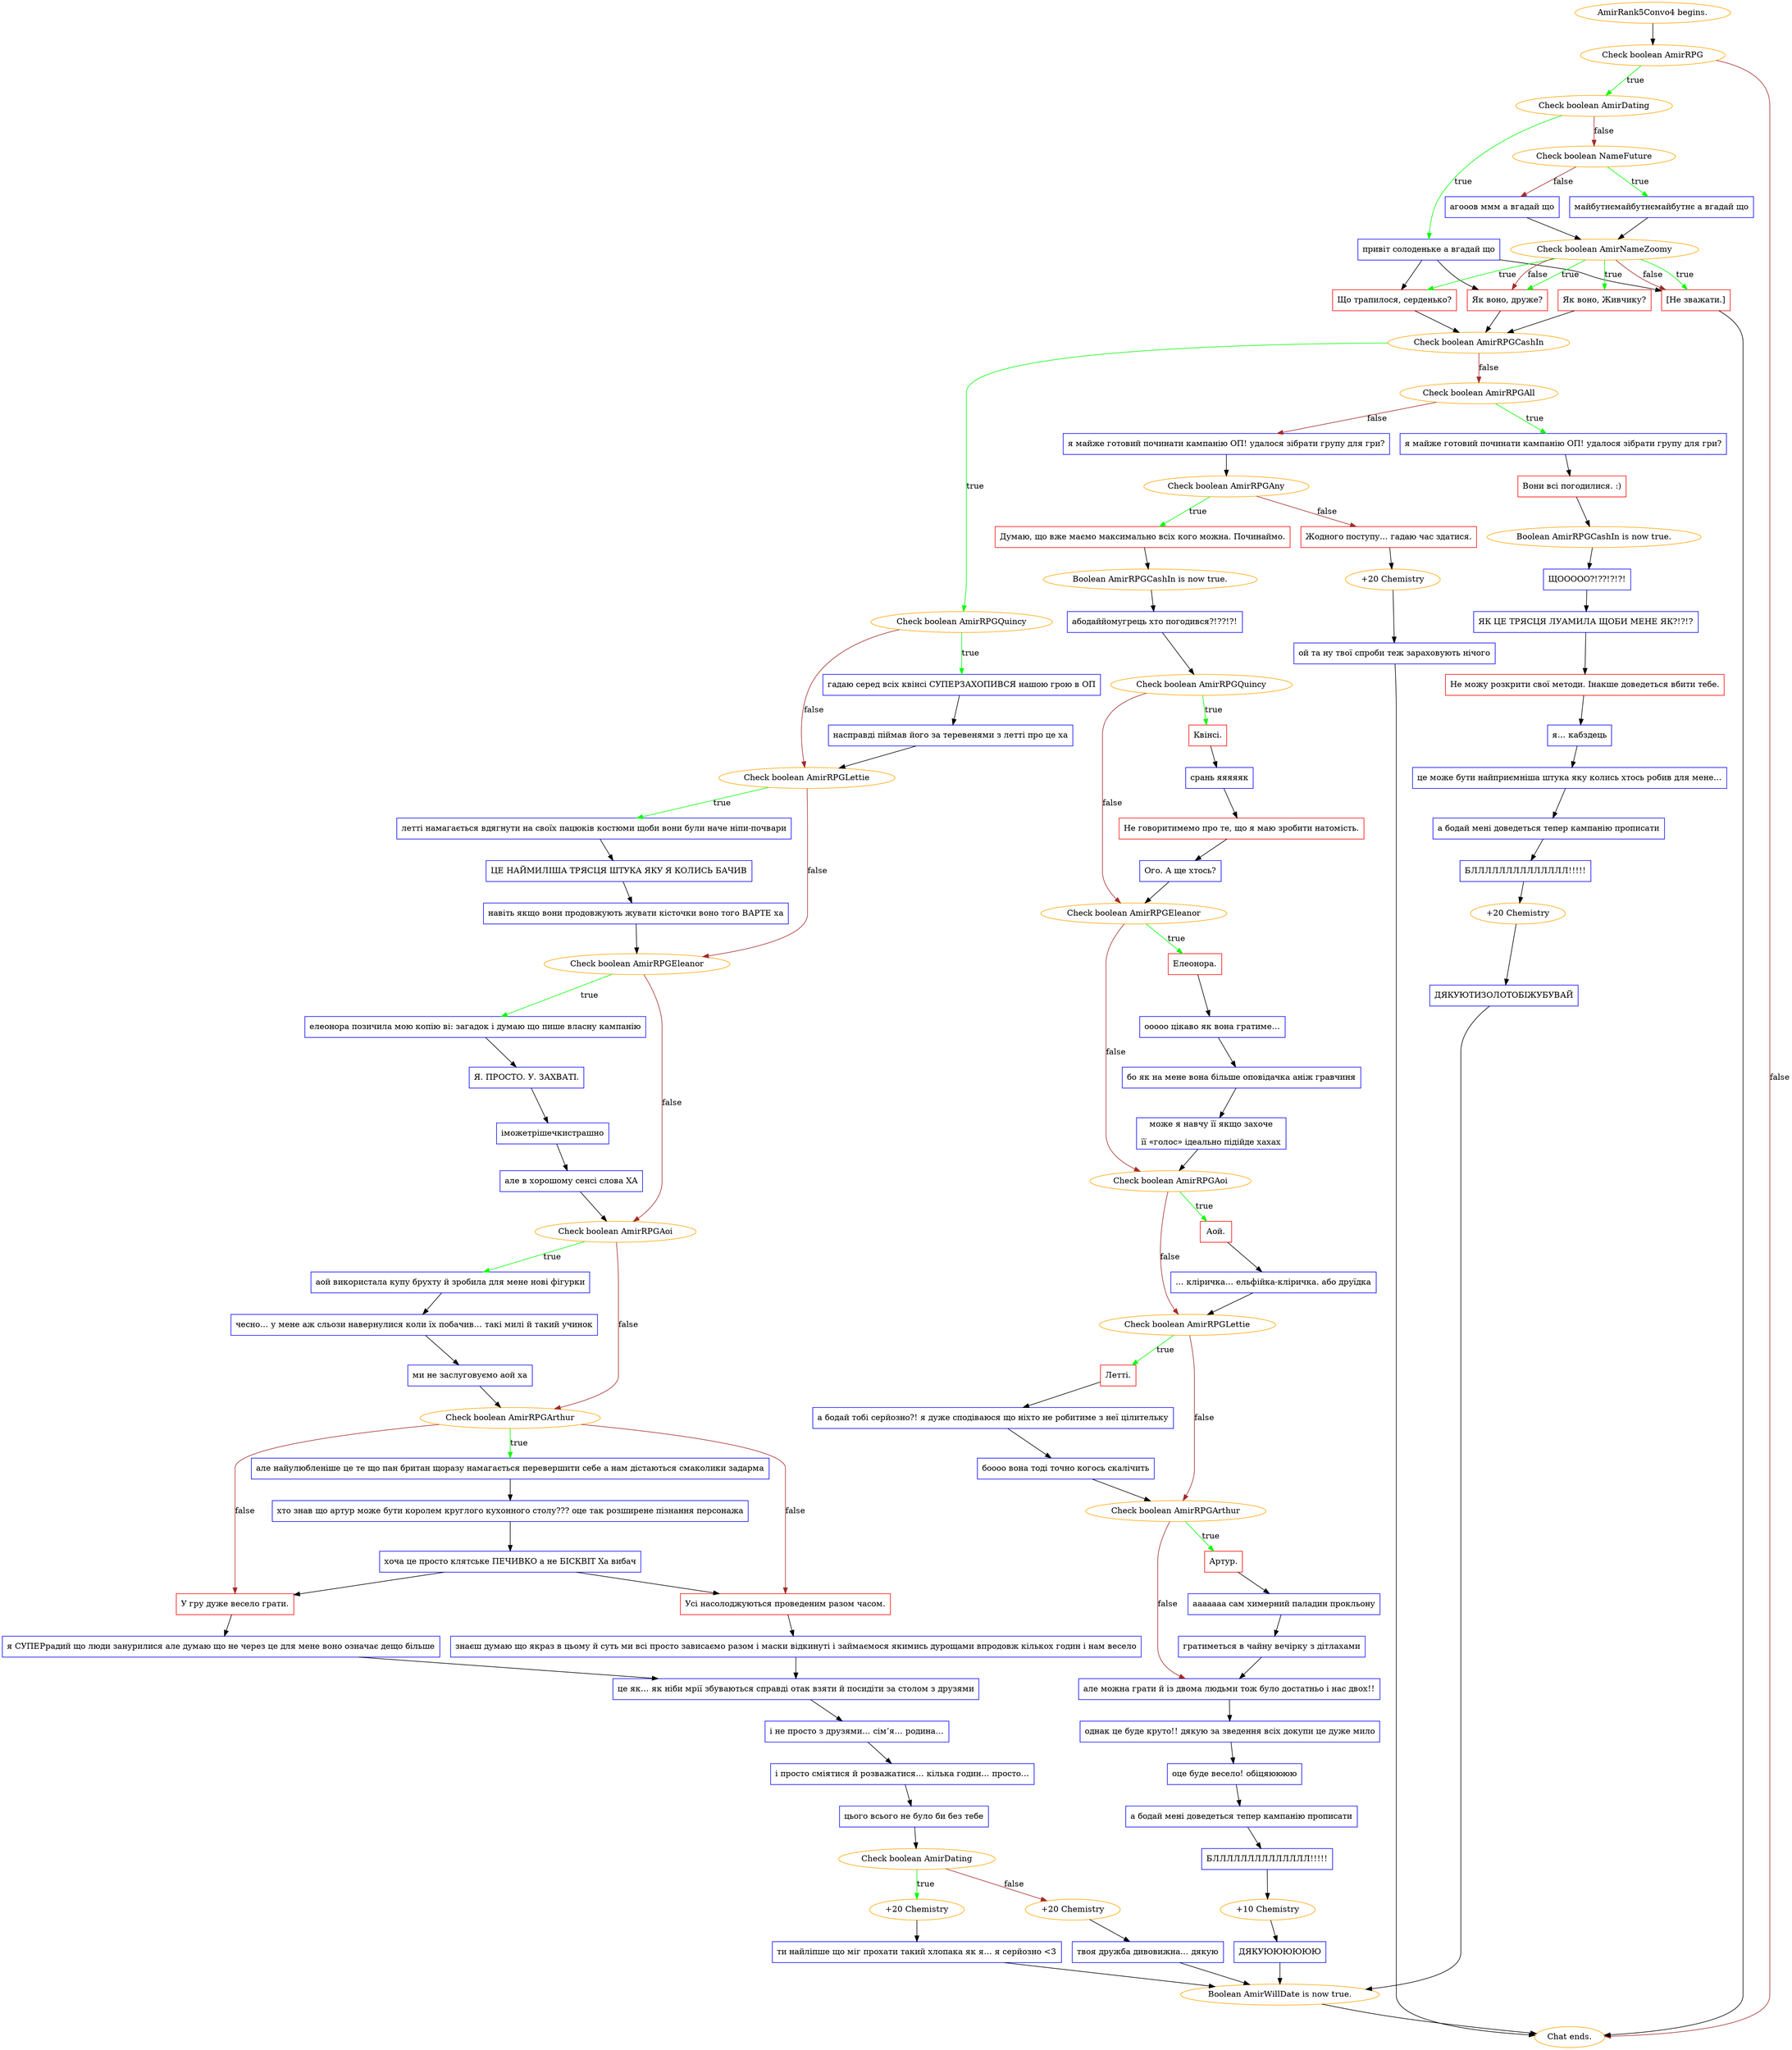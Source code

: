 digraph {
	"AmirRank5Convo4 begins." [color=orange];
		"AmirRank5Convo4 begins." -> j1873986939;
	j1873986939 [label="Check boolean AmirRPG",color=orange];
		j1873986939 -> j43191877 [label=true,color=green];
		j1873986939 -> "Chat ends." [label=false,color=brown];
	j43191877 [label="Check boolean AmirDating",color=orange];
		j43191877 -> j159342342 [label=true,color=green];
		j43191877 -> j1671112374 [label=false,color=brown];
	"Chat ends." [color=orange];
	j159342342 [label="привіт солоденьке а вгадай що",shape=box,color=blue];
		j159342342 -> j4021592018;
		j159342342 -> j1320958277;
		j159342342 -> j2787749540;
	j1671112374 [label="Check boolean NameFuture",color=orange];
		j1671112374 -> j2632244486 [label=true,color=green];
		j1671112374 -> j1973572345 [label=false,color=brown];
	j4021592018 [label="Що трапилося, серденько?",shape=box,color=red];
		j4021592018 -> j2764744817;
	j1320958277 [label="Як воно, друже?",shape=box,color=red];
		j1320958277 -> j2764744817;
	j2787749540 [label="[Не зважати.]",shape=box,color=red];
		j2787749540 -> "Chat ends.";
	j2632244486 [label="майбутнємайбутнємайбутнє а вгадай що",shape=box,color=blue];
		j2632244486 -> j1659394248;
	j1973572345 [label="агооов ммм а вгадай що",shape=box,color=blue];
		j1973572345 -> j1659394248;
	j2764744817 [label="Check boolean AmirRPGCashIn",color=orange];
		j2764744817 -> j24204605 [label=true,color=green];
		j2764744817 -> j1067821991 [label=false,color=brown];
	j1659394248 [label="Check boolean AmirNameZoomy",color=orange];
		j1659394248 -> j4021592018 [label=true,color=green];
		j1659394248 -> j1114382574 [label=true,color=green];
		j1659394248 -> j1320958277 [label=true,color=green];
		j1659394248 -> j2787749540 [label=true,color=green];
		j1659394248 -> j1320958277 [label=false,color=brown];
		j1659394248 -> j2787749540 [label=false,color=brown];
	j24204605 [label="Check boolean AmirRPGQuincy",color=orange];
		j24204605 -> j2315122357 [label=true,color=green];
		j24204605 -> j3247779401 [label=false,color=brown];
	j1067821991 [label="Check boolean AmirRPGAll",color=orange];
		j1067821991 -> j2987928821 [label=true,color=green];
		j1067821991 -> j1922688250 [label=false,color=brown];
	j1114382574 [label="Як воно, Живчику?",shape=box,color=red];
		j1114382574 -> j2764744817;
	j2315122357 [label="гадаю серед всіх квінсі СУПЕРЗАХОПИВСЯ нашою грою в ОП",shape=box,color=blue];
		j2315122357 -> j3695721221;
	j3247779401 [label="Check boolean AmirRPGLettie",color=orange];
		j3247779401 -> j3927780894 [label=true,color=green];
		j3247779401 -> j3931330636 [label=false,color=brown];
	j2987928821 [label="я майже готовий починати кампанію ОП! удалося зібрати групу для гри?",shape=box,color=blue];
		j2987928821 -> j1312572825;
	j1922688250 [label="я майже готовий починати кампанію ОП! удалося зібрати групу для гри?",shape=box,color=blue];
		j1922688250 -> j1807647523;
	j3695721221 [label="насправді піймав його за теревенями з летті про це ха",shape=box,color=blue];
		j3695721221 -> j3247779401;
	j3927780894 [label="летті намагається вдягнути на своїх пацюків костюми щоби вони були наче ніпи-почвари",shape=box,color=blue];
		j3927780894 -> j36638244;
	j3931330636 [label="Check boolean AmirRPGEleanor",color=orange];
		j3931330636 -> j612181891 [label=true,color=green];
		j3931330636 -> j1934026461 [label=false,color=brown];
	j1312572825 [label="Вони всі погодилися. :)",shape=box,color=red];
		j1312572825 -> j2331883236;
	j1807647523 [label="Check boolean AmirRPGAny",color=orange];
		j1807647523 -> j1331256176 [label=true,color=green];
		j1807647523 -> j3964105546 [label=false,color=brown];
	j36638244 [label="ЦЕ НАЙМИЛІША ТРЯСЦЯ ШТУКА ЯКУ Я КОЛИСЬ БАЧИВ",shape=box,color=blue];
		j36638244 -> j2257724680;
	j612181891 [label="елеонора позичила мою копію ві: загадок і думаю що пише власну кампанію",shape=box,color=blue];
		j612181891 -> j2385818769;
	j1934026461 [label="Check boolean AmirRPGAoi",color=orange];
		j1934026461 -> j3134182609 [label=true,color=green];
		j1934026461 -> j2802485785 [label=false,color=brown];
	j2331883236 [label="Boolean AmirRPGCashIn is now true.",color=orange];
		j2331883236 -> j3983462014;
	j1331256176 [label="Думаю, що вже маємо максимально всіх кого можна. Починаймо.",shape=box,color=red];
		j1331256176 -> j3338865890;
	j3964105546 [label="Жодного поступу… гадаю час здатися.",shape=box,color=red];
		j3964105546 -> j3266387587;
	j2257724680 [label="навіть якщо вони продовжують жувати кісточки воно того ВАРТЕ ха",shape=box,color=blue];
		j2257724680 -> j3931330636;
	j2385818769 [label="Я. ПРОСТО. У. ЗАХВАТІ.",shape=box,color=blue];
		j2385818769 -> j38233159;
	j3134182609 [label="аой використала купу брухту й зробила для мене нові фігурки",shape=box,color=blue];
		j3134182609 -> j708954180;
	j2802485785 [label="Check boolean AmirRPGArthur",color=orange];
		j2802485785 -> j3266163315 [label=true,color=green];
		j2802485785 -> j2209720500 [label=false,color=brown];
		j2802485785 -> j2438686416 [label=false,color=brown];
	j3983462014 [label="ЩООООО?!??!?!?!",shape=box,color=blue];
		j3983462014 -> j1518685623;
	j3338865890 [label="Boolean AmirRPGCashIn is now true.",color=orange];
		j3338865890 -> j3755626834;
	j3266387587 [label="+20 Chemistry",color=orange];
		j3266387587 -> j1603243622;
	j38233159 [label="іможетрішечкистрашно",shape=box,color=blue];
		j38233159 -> j2652786500;
	j708954180 [label="чесно… у мене аж сльози навернулися коли їх побачив… такі милі й такий учинок",shape=box,color=blue];
		j708954180 -> j2587319972;
	j3266163315 [label="але найулюбленіше це те що пан британ щоразу намагається перевершити себе а нам дістаються смаколики задарма",shape=box,color=blue];
		j3266163315 -> j2417954490;
	j2209720500 [label="У гру дуже весело грати.",shape=box,color=red];
		j2209720500 -> j1784653758;
	j2438686416 [label="Усі насолоджуються проведеним разом часом.",shape=box,color=red];
		j2438686416 -> j304933250;
	j1518685623 [label="ЯК ЦЕ ТРЯСЦЯ ЛУАМИЛА ЩОБИ МЕНЕ ЯК?!?!?",shape=box,color=blue];
		j1518685623 -> j3406247296;
	j3755626834 [label="абодаййомугрець хто погодився?!??!?!",shape=box,color=blue];
		j3755626834 -> j652497461;
	j1603243622 [label="ой та ну твої спроби теж зараховують нічого",shape=box,color=blue];
		j1603243622 -> "Chat ends.";
	j2652786500 [label="але в хорошому сенсі слова ХА",shape=box,color=blue];
		j2652786500 -> j1934026461;
	j2587319972 [label="ми не заслуговуємо аой ха",shape=box,color=blue];
		j2587319972 -> j2802485785;
	j2417954490 [label="хто знав що артур може бути королем круглого кухонного столу??? оце так розширене пізнання персонажа",shape=box,color=blue];
		j2417954490 -> j628538974;
	j1784653758 [label="я СУПЕРрадий що люди занурилися але думаю що не через це для мене воно означає дещо більше",shape=box,color=blue];
		j1784653758 -> j277036433;
	j304933250 [label="знаєш думаю що якраз в цьому й суть ми всі просто зависаємо разом і маски відкинуті і займаємося якимись дурощами впродовж кількох годин і нам весело",shape=box,color=blue];
		j304933250 -> j277036433;
	j3406247296 [label="Не можу розкрити свої методи. Інакше доведеться вбити тебе.",shape=box,color=red];
		j3406247296 -> j2326174973;
	j652497461 [label="Check boolean AmirRPGQuincy",color=orange];
		j652497461 -> j32531151 [label=true,color=green];
		j652497461 -> j3007899053 [label=false,color=brown];
	j628538974 [label="хоча це просто клятське ПЕЧИВКО а не БІСКВІТ Ха вибач",shape=box,color=blue];
		j628538974 -> j2209720500;
		j628538974 -> j2438686416;
	j277036433 [label="це як… як ніби мрії збуваються справді отак взяти й посидіти за столом з друзями",shape=box,color=blue];
		j277036433 -> j3888560606;
	j2326174973 [label="я… кабздець",shape=box,color=blue];
		j2326174973 -> j1702367886;
	j32531151 [label="Квінсі.",shape=box,color=red];
		j32531151 -> j1113336812;
	j3007899053 [label="Check boolean AmirRPGEleanor",color=orange];
		j3007899053 -> j2132397344 [label=true,color=green];
		j3007899053 -> j999572931 [label=false,color=brown];
	j3888560606 [label="і не просто з друзями… сім’я… родина…",shape=box,color=blue];
		j3888560606 -> j917585553;
	j1702367886 [label="це може бути найприємніша штука яку колись хтось робив для мене…",shape=box,color=blue];
		j1702367886 -> j1044041724;
	j1113336812 [label="срань яяяяяк",shape=box,color=blue];
		j1113336812 -> j4270359807;
	j2132397344 [label="Елеонора.",shape=box,color=red];
		j2132397344 -> j3356685962;
	j999572931 [label="Check boolean AmirRPGAoi",color=orange];
		j999572931 -> j3639423002 [label=true,color=green];
		j999572931 -> j3747410780 [label=false,color=brown];
	j917585553 [label="і просто сміятися й розважатися… кілька годин… просто…",shape=box,color=blue];
		j917585553 -> j842781124;
	j1044041724 [label="а бодай мені доведеться тепер кампанію прописати",shape=box,color=blue];
		j1044041724 -> j4028168013;
	j4270359807 [label="Не говоритимемо про те, що я маю зробити натомість.",shape=box,color=red];
		j4270359807 -> j3607986527;
	j3356685962 [label="ооооо цікаво як вона гратиме…",shape=box,color=blue];
		j3356685962 -> j2695631261;
	j3639423002 [label="Аой.",shape=box,color=red];
		j3639423002 -> j1336271694;
	j3747410780 [label="Check boolean AmirRPGLettie",color=orange];
		j3747410780 -> j3538627894 [label=true,color=green];
		j3747410780 -> j2094063887 [label=false,color=brown];
	j842781124 [label="цього всього не було би без тебе",shape=box,color=blue];
		j842781124 -> j2285115828;
	j4028168013 [label="БЛЛЛЛЛЛЛЛЛЛЛЛЛЛ!!!!!",shape=box,color=blue];
		j4028168013 -> j3168453383;
	j3607986527 [label="Ого. А ще хтось?",shape=box,color=blue];
		j3607986527 -> j3007899053;
	j2695631261 [label="бо як на мене вона більше оповідачка аніж гравчиня",shape=box,color=blue];
		j2695631261 -> j1130408668;
	j1336271694 [label="… кліричка… ельфійка-кліричка. або друїдка",shape=box,color=blue];
		j1336271694 -> j3747410780;
	j3538627894 [label="Летті.",shape=box,color=red];
		j3538627894 -> j1117823263;
	j2094063887 [label="Check boolean AmirRPGArthur",color=orange];
		j2094063887 -> j1740030930 [label=true,color=green];
		j2094063887 -> j1648047868 [label=false,color=brown];
	j2285115828 [label="Check boolean AmirDating",color=orange];
		j2285115828 -> j3390431983 [label=true,color=green];
		j2285115828 -> j1989057292 [label=false,color=brown];
	j3168453383 [label="+20 Chemistry",color=orange];
		j3168453383 -> j3251999336;
	j1130408668 [label="може я навчу її якщо захоче
її «голос» ідеально підійде хахах",shape=box,color=blue];
		j1130408668 -> j999572931;
	j1117823263 [label="а бодай тобі серйозно?! я дуже сподіваюся що ніхто не робитиме з неї цілительку",shape=box,color=blue];
		j1117823263 -> j3605312130;
	j1740030930 [label="Артур.",shape=box,color=red];
		j1740030930 -> j1195452157;
	j1648047868 [label="але можна грати й із двома людьми тож було достатньо і нас двох!!",shape=box,color=blue];
		j1648047868 -> j2269916390;
	j3390431983 [label="+20 Chemistry",color=orange];
		j3390431983 -> j1172428908;
	j1989057292 [label="+20 Chemistry",color=orange];
		j1989057292 -> j1480309979;
	j3251999336 [label="ДЯКУЮТИЗОЛОТОБІЖУБУВАЙ",shape=box,color=blue];
		j3251999336 -> j1538486228;
	j3605312130 [label="боооо вона тоді точно когось скалічить",shape=box,color=blue];
		j3605312130 -> j2094063887;
	j1195452157 [label="ааааааа сам химерний паладин прокльону",shape=box,color=blue];
		j1195452157 -> j666860680;
	j2269916390 [label="однак це буде круто!! дякую за зведення всіх докупи це дуже мило",shape=box,color=blue];
		j2269916390 -> j3669433462;
	j1172428908 [label="ти найліпше що міг прохати такий хлопака як я… я серйозно <3",shape=box,color=blue];
		j1172428908 -> j1538486228;
	j1480309979 [label="твоя дружба дивовижна… дякую",shape=box,color=blue];
		j1480309979 -> j1538486228;
	j1538486228 [label="Boolean AmirWillDate is now true.",color=orange];
		j1538486228 -> "Chat ends.";
	j666860680 [label="гратиметься в чайну вечірку з дітлахами",shape=box,color=blue];
		j666860680 -> j1648047868;
	j3669433462 [label="оце буде весело! обіцяюююю",shape=box,color=blue];
		j3669433462 -> j430959042;
	j430959042 [label="а бодай мені доведеться тепер кампанію прописати",shape=box,color=blue];
		j430959042 -> j3211691660;
	j3211691660 [label="БЛЛЛЛЛЛЛЛЛЛЛЛЛЛ!!!!!",shape=box,color=blue];
		j3211691660 -> j1849430710;
	j1849430710 [label="+10 Chemistry",color=orange];
		j1849430710 -> j1852534946;
	j1852534946 [label="ДЯКУЮЮЮЮЮЮ",shape=box,color=blue];
		j1852534946 -> j1538486228;
}